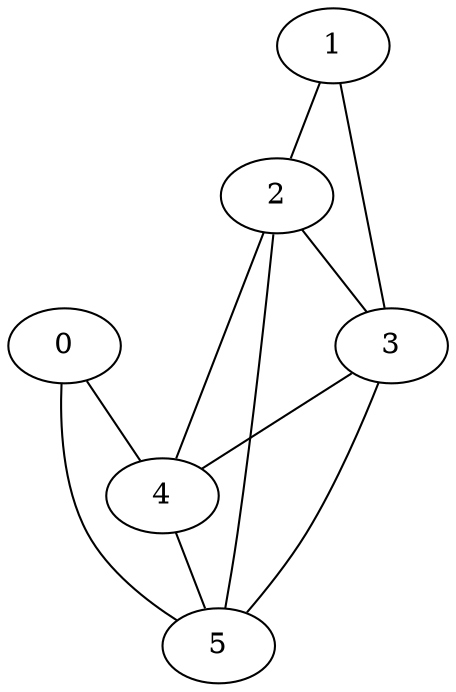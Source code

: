 graph Graphette
{
	0 -- 4;
	0 -- 5;
	1 -- 2;
	1 -- 3;
	2 -- 3;
	2 -- 4;
	2 -- 5;
	3 -- 4;
	3 -- 5;
	4 -- 5;
}